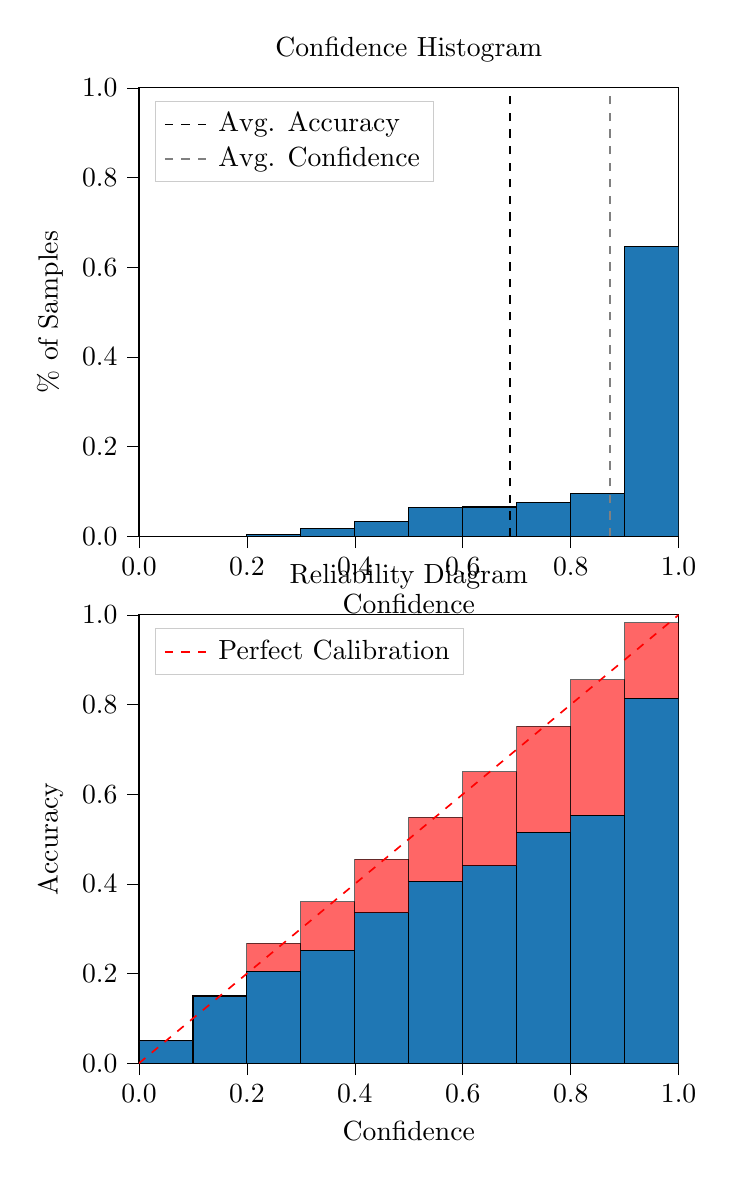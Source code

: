% This file was created by tikzplotlib v0.9.8.
\begin{tikzpicture}

\definecolor{color0}{rgb}{0.122,0.467,0.706}

\begin{groupplot}[group style={group size=1 by 2}]
\nextgroupplot[
legend cell align={left},
legend style={
  fill opacity=0.8,
  draw opacity=1,
  text opacity=1,
  at={(0.03,0.97)},
  anchor=north west,
  draw=white!80!black
},
tick align=outside,
tick pos=left,
title={Confidence Histogram},
x grid style={white!69.02!black},
xlabel={Confidence},
xmin=0, xmax=1,
xtick style={color=black},
xtick={0,0.2,0.4,0.6,0.8,1},
xticklabels={0.0,0.2,0.4,0.6,0.8,1.0},
y grid style={white!69.02!black},
ylabel={\% of Samples},
ymin=0, ymax=1,
ytick style={color=black},
ytick={0,0.2,0.4,0.6,0.8,1},
yticklabels={0.0,0.2,0.4,0.6,0.8,1.0}
]
\draw[draw=black,fill=color0] (axis cs:-6.939e-18,0) rectangle (axis cs:0.1,0);
\draw[draw=black,fill=color0] (axis cs:0.1,0) rectangle (axis cs:0.2,0);
\draw[draw=black,fill=color0] (axis cs:0.2,0) rectangle (axis cs:0.3,0.004);
\draw[draw=black,fill=color0] (axis cs:0.3,0) rectangle (axis cs:0.4,0.017);
\draw[draw=black,fill=color0] (axis cs:0.4,0) rectangle (axis cs:0.5,0.032);
\draw[draw=black,fill=color0] (axis cs:0.5,0) rectangle (axis cs:0.6,0.064);
\draw[draw=black,fill=color0] (axis cs:0.6,0) rectangle (axis cs:0.7,0.065);
\draw[draw=black,fill=color0] (axis cs:0.7,0) rectangle (axis cs:0.8,0.075);
\draw[draw=black,fill=color0] (axis cs:0.8,0) rectangle (axis cs:0.9,0.096);
\draw[draw=black,fill=color0] (axis cs:0.9,0) rectangle (axis cs:1,0.646);
\addplot [semithick, black, dashed]
table {%
0.688 0
0.688 1
};
\addlegendentry{Avg. Accuracy}
\addplot [semithick, white!50.196!black, dashed]
table {%
0.873 0
0.873 1
};
\addlegendentry{Avg. Confidence}

\nextgroupplot[
legend cell align={left},
legend style={
  fill opacity=0.8,
  draw opacity=1,
  text opacity=1,
  at={(0.03,0.97)},
  anchor=north west,
  draw=white!80!black
},
tick align=outside,
tick pos=left,
title={Reliability Diagram},
x grid style={white!69.02!black},
xlabel={Confidence},
xmin=0, xmax=1,
xtick style={color=black},
xtick={0,0.2,0.4,0.6,0.8,1},
xticklabels={0.0,0.2,0.4,0.6,0.8,1.0},
y grid style={white!69.02!black},
ylabel={Accuracy},
ymin=0, ymax=1,
ytick style={color=black},
ytick={0,0.2,0.4,0.6,0.8,1},
yticklabels={0.0,0.2,0.4,0.6,0.8,1.0}
]
\draw[draw=black,fill=color0] (axis cs:-6.939e-18,0) rectangle (axis cs:0.1,0.05);
\draw[draw=black,fill=color0] (axis cs:0.1,0) rectangle (axis cs:0.2,0.15);
\draw[draw=black,fill=color0] (axis cs:0.2,0) rectangle (axis cs:0.3,0.205);
\draw[draw=black,fill=color0] (axis cs:0.3,0) rectangle (axis cs:0.4,0.252);
\draw[draw=black,fill=color0] (axis cs:0.4,0) rectangle (axis cs:0.5,0.336);
\draw[draw=black,fill=color0] (axis cs:0.5,0) rectangle (axis cs:0.6,0.406);
\draw[draw=black,fill=color0] (axis cs:0.6,0) rectangle (axis cs:0.7,0.441);
\draw[draw=black,fill=color0] (axis cs:0.7,0) rectangle (axis cs:0.8,0.515);
\draw[draw=black,fill=color0] (axis cs:0.8,0) rectangle (axis cs:0.9,0.553);
\draw[draw=black,fill=color0] (axis cs:0.9,0) rectangle (axis cs:1,0.814);
\draw[draw=black,fill=red,opacity=0.6] (axis cs:-6.939e-18,0.05) rectangle (axis cs:0.1,0.05);
\draw[draw=black,fill=red,opacity=0.6] (axis cs:0.1,0.15) rectangle (axis cs:0.2,0.15);
\draw[draw=black,fill=red,opacity=0.6] (axis cs:0.2,0.205) rectangle (axis cs:0.3,0.268);
\draw[draw=black,fill=red,opacity=0.6] (axis cs:0.3,0.252) rectangle (axis cs:0.4,0.36);
\draw[draw=black,fill=red,opacity=0.6] (axis cs:0.4,0.336) rectangle (axis cs:0.5,0.455);
\draw[draw=black,fill=red,opacity=0.6] (axis cs:0.5,0.406) rectangle (axis cs:0.6,0.549);
\draw[draw=black,fill=red,opacity=0.6] (axis cs:0.6,0.441) rectangle (axis cs:0.7,0.65);
\draw[draw=black,fill=red,opacity=0.6] (axis cs:0.7,0.515) rectangle (axis cs:0.8,0.752);
\draw[draw=black,fill=red,opacity=0.6] (axis cs:0.8,0.553) rectangle (axis cs:0.9,0.855);
\draw[draw=black,fill=red,opacity=0.6] (axis cs:0.9,0.814) rectangle (axis cs:1,0.983);
\addplot [semithick, red, dashed]
table {%
0 0
1 1
};
\addlegendentry{Perfect Calibration}
\end{groupplot}

\end{tikzpicture}
